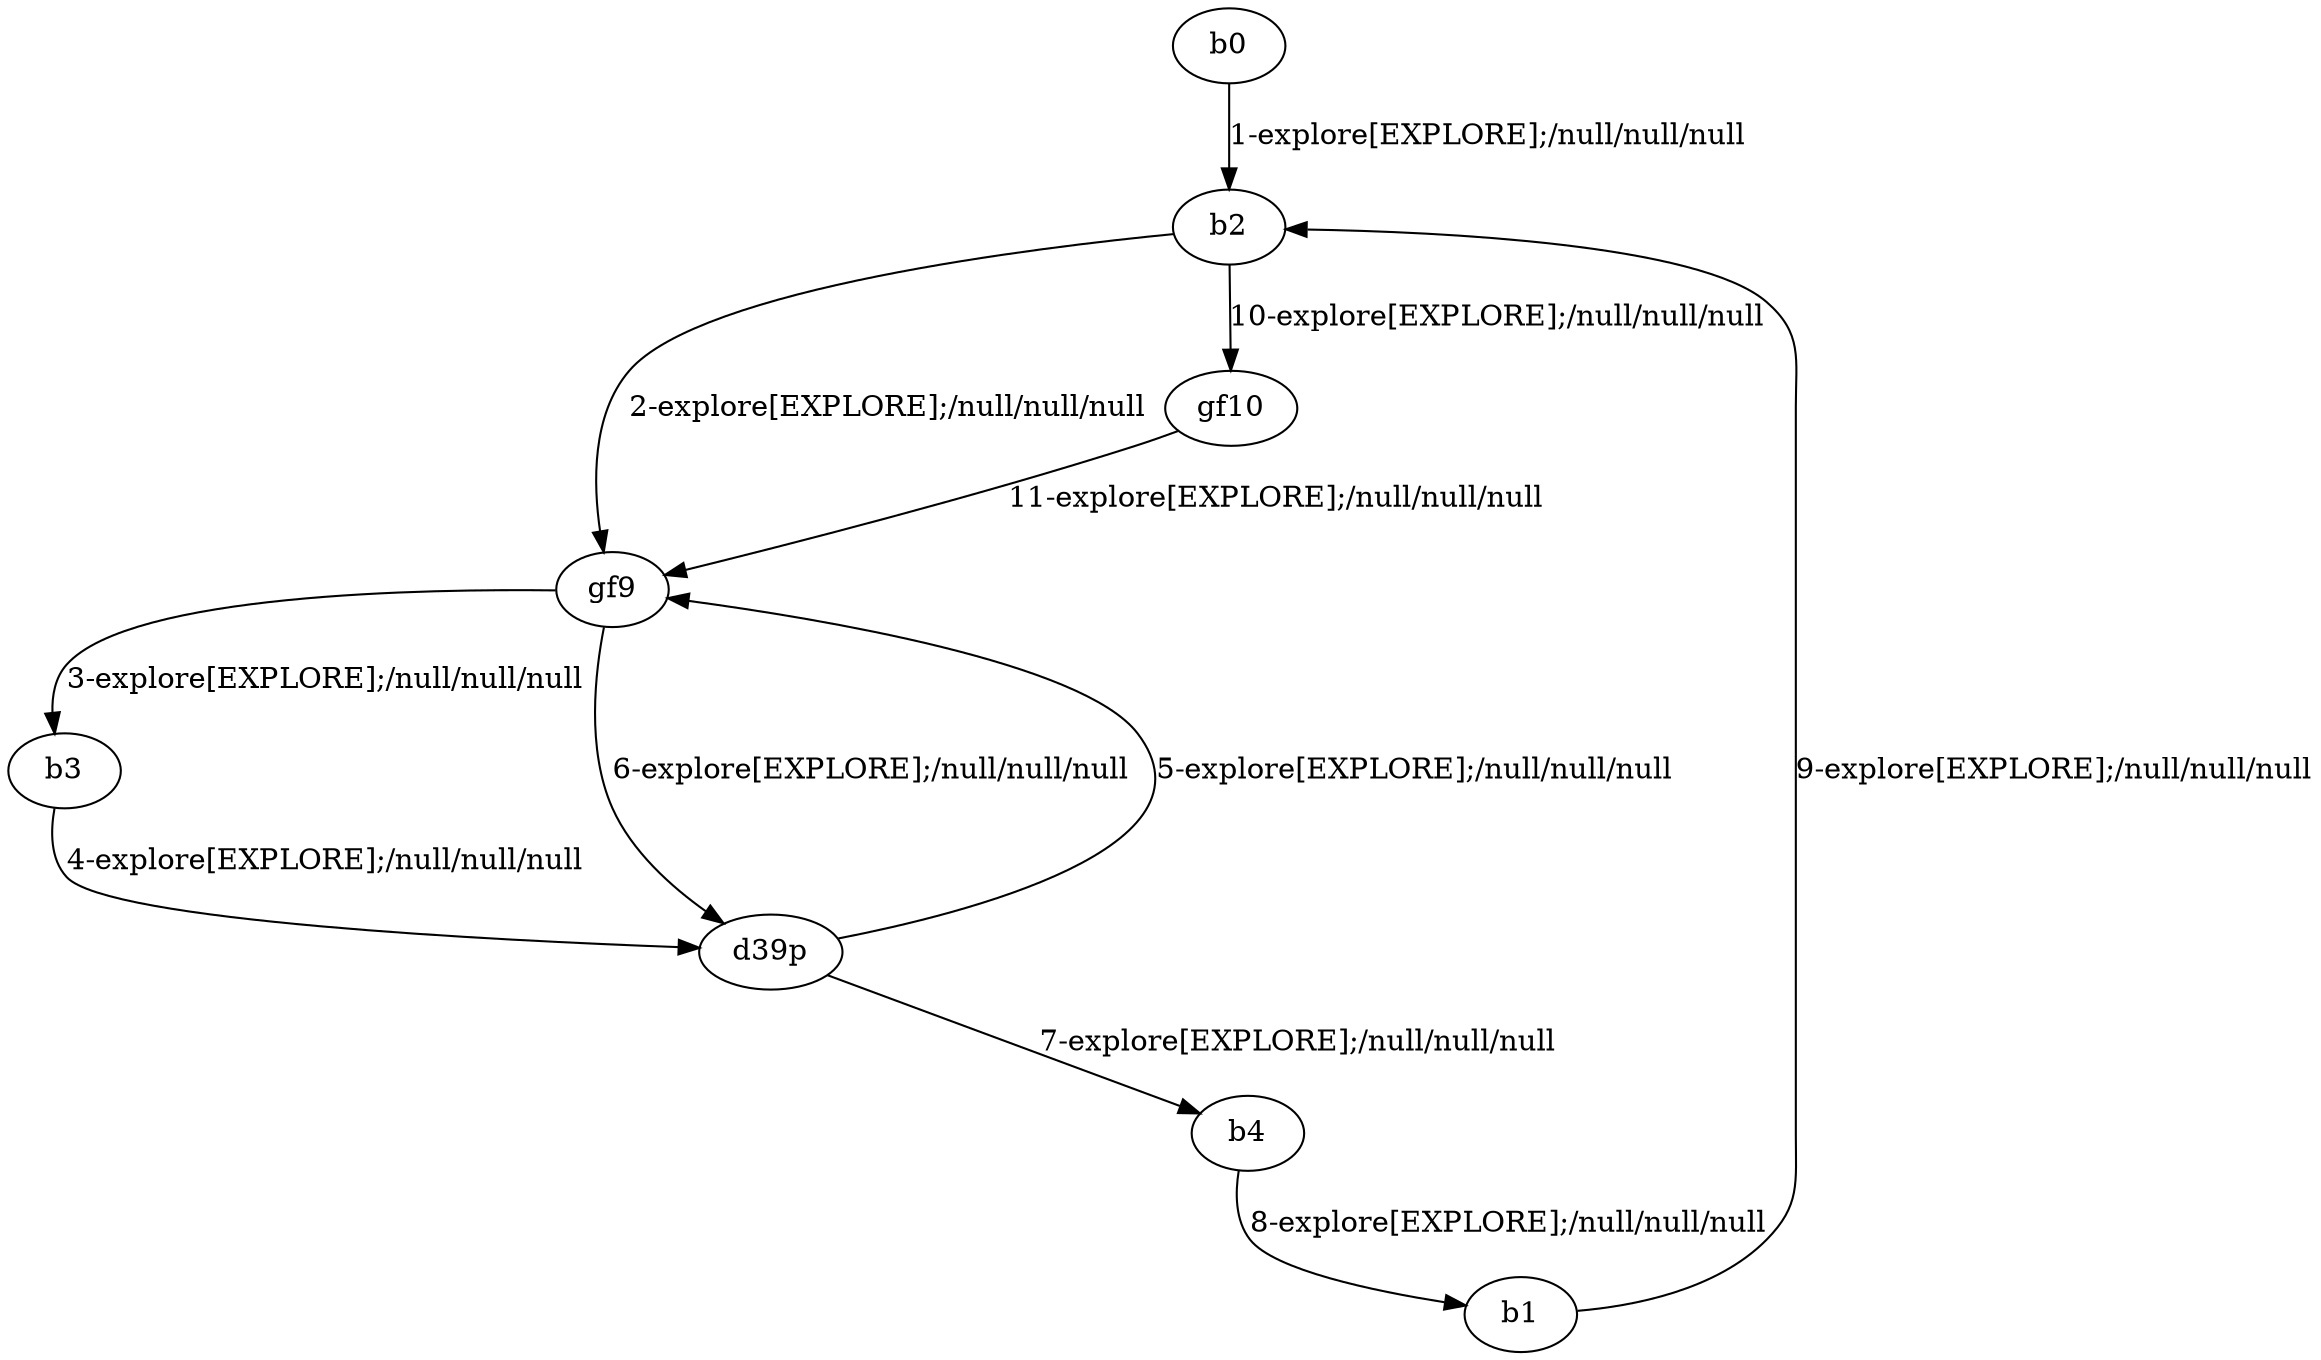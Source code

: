 # Total number of goals covered by this test: 3
# gf9 --> d39p
# b3 --> d39p
# d39p --> b4

digraph g {
"b0" -> "b2" [label = "1-explore[EXPLORE];/null/null/null"];
"b2" -> "gf9" [label = "2-explore[EXPLORE];/null/null/null"];
"gf9" -> "b3" [label = "3-explore[EXPLORE];/null/null/null"];
"b3" -> "d39p" [label = "4-explore[EXPLORE];/null/null/null"];
"d39p" -> "gf9" [label = "5-explore[EXPLORE];/null/null/null"];
"gf9" -> "d39p" [label = "6-explore[EXPLORE];/null/null/null"];
"d39p" -> "b4" [label = "7-explore[EXPLORE];/null/null/null"];
"b4" -> "b1" [label = "8-explore[EXPLORE];/null/null/null"];
"b1" -> "b2" [label = "9-explore[EXPLORE];/null/null/null"];
"b2" -> "gf10" [label = "10-explore[EXPLORE];/null/null/null"];
"gf10" -> "gf9" [label = "11-explore[EXPLORE];/null/null/null"];
}